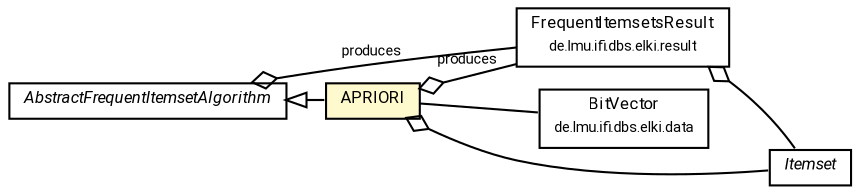 #!/usr/local/bin/dot
#
# Class diagram 
# Generated by UMLGraph version R5_7_2-60-g0e99a6 (http://www.spinellis.gr/umlgraph/)
#

digraph G {
	graph [fontnames="svg"]
	edge [fontname="Roboto",fontsize=7,labelfontname="Roboto",labelfontsize=7,color="black"];
	node [fontname="Roboto",fontcolor="black",fontsize=8,shape=plaintext,margin=0,width=0,height=0];
	nodesep=0.15;
	ranksep=0.25;
	rankdir=LR;
	// de.lmu.ifi.dbs.elki.data.BitVector
	c866995 [label=<<table title="de.lmu.ifi.dbs.elki.data.BitVector" border="0" cellborder="1" cellspacing="0" cellpadding="2" href="../../data/BitVector.html" target="_parent">
		<tr><td><table border="0" cellspacing="0" cellpadding="1">
		<tr><td align="center" balign="center"> <font face="Roboto">BitVector</font> </td></tr>
		<tr><td align="center" balign="center"> <font face="Roboto" point-size="7.0">de.lmu.ifi.dbs.elki.data</font> </td></tr>
		</table></td></tr>
		</table>>, URL="../../data/BitVector.html"];
	// de.lmu.ifi.dbs.elki.result.FrequentItemsetsResult
	c868537 [label=<<table title="de.lmu.ifi.dbs.elki.result.FrequentItemsetsResult" border="0" cellborder="1" cellspacing="0" cellpadding="2" href="../../result/FrequentItemsetsResult.html" target="_parent">
		<tr><td><table border="0" cellspacing="0" cellpadding="1">
		<tr><td align="center" balign="center"> <font face="Roboto">FrequentItemsetsResult</font> </td></tr>
		<tr><td align="center" balign="center"> <font face="Roboto" point-size="7.0">de.lmu.ifi.dbs.elki.result</font> </td></tr>
		</table></td></tr>
		</table>>, URL="../../result/FrequentItemsetsResult.html"];
	// de.lmu.ifi.dbs.elki.algorithm.itemsetmining.APRIORI
	c868538 [label=<<table title="de.lmu.ifi.dbs.elki.algorithm.itemsetmining.APRIORI" border="0" cellborder="1" cellspacing="0" cellpadding="2" bgcolor="lemonChiffon" href="APRIORI.html" target="_parent">
		<tr><td><table border="0" cellspacing="0" cellpadding="1">
		<tr><td align="center" balign="center"> <font face="Roboto">APRIORI</font> </td></tr>
		</table></td></tr>
		</table>>, URL="APRIORI.html"];
	// de.lmu.ifi.dbs.elki.algorithm.itemsetmining.Itemset
	c868540 [label=<<table title="de.lmu.ifi.dbs.elki.algorithm.itemsetmining.Itemset" border="0" cellborder="1" cellspacing="0" cellpadding="2" href="Itemset.html" target="_parent">
		<tr><td><table border="0" cellspacing="0" cellpadding="1">
		<tr><td align="center" balign="center"> <font face="Roboto"><i>Itemset</i></font> </td></tr>
		</table></td></tr>
		</table>>, URL="Itemset.html"];
	// de.lmu.ifi.dbs.elki.algorithm.itemsetmining.AbstractFrequentItemsetAlgorithm
	c868571 [label=<<table title="de.lmu.ifi.dbs.elki.algorithm.itemsetmining.AbstractFrequentItemsetAlgorithm" border="0" cellborder="1" cellspacing="0" cellpadding="2" href="AbstractFrequentItemsetAlgorithm.html" target="_parent">
		<tr><td><table border="0" cellspacing="0" cellpadding="1">
		<tr><td align="center" balign="center"> <font face="Roboto"><i>AbstractFrequentItemsetAlgorithm</i></font> </td></tr>
		</table></td></tr>
		</table>>, URL="AbstractFrequentItemsetAlgorithm.html"];
	// de.lmu.ifi.dbs.elki.result.FrequentItemsetsResult has de.lmu.ifi.dbs.elki.algorithm.itemsetmining.Itemset
	c868537 -> c868540 [arrowhead=none,arrowtail=ediamond,dir=back,weight=4];
	// de.lmu.ifi.dbs.elki.algorithm.itemsetmining.APRIORI extends de.lmu.ifi.dbs.elki.algorithm.itemsetmining.AbstractFrequentItemsetAlgorithm
	c868571 -> c868538 [arrowtail=empty,dir=back,weight=10];
	// de.lmu.ifi.dbs.elki.algorithm.itemsetmining.APRIORI has de.lmu.ifi.dbs.elki.algorithm.itemsetmining.Itemset
	c868538 -> c868540 [arrowhead=none,arrowtail=ediamond,dir=back,weight=4];
	// de.lmu.ifi.dbs.elki.algorithm.itemsetmining.APRIORI has de.lmu.ifi.dbs.elki.result.FrequentItemsetsResult
	c868538 -> c868537 [arrowhead=none,arrowtail=ediamond,dir=back,weight=4,label="produces"];
	// de.lmu.ifi.dbs.elki.algorithm.itemsetmining.APRIORI assoc de.lmu.ifi.dbs.elki.data.BitVector
	c868538 -> c866995 [arrowhead=none,weight=2];
	// de.lmu.ifi.dbs.elki.algorithm.itemsetmining.AbstractFrequentItemsetAlgorithm has de.lmu.ifi.dbs.elki.result.FrequentItemsetsResult
	c868571 -> c868537 [arrowhead=none,arrowtail=ediamond,dir=back,weight=4,label="produces"];
}

